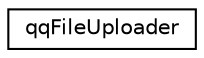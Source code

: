 digraph G
{
  edge [fontname="Helvetica",fontsize="10",labelfontname="Helvetica",labelfontsize="10"];
  node [fontname="Helvetica",fontsize="10",shape=record];
  rankdir="LR";
  Node1 [label="qqFileUploader",height=0.2,width=0.4,color="black", fillcolor="white", style="filled",URL="$classqq_file_uploader.html"];
}
